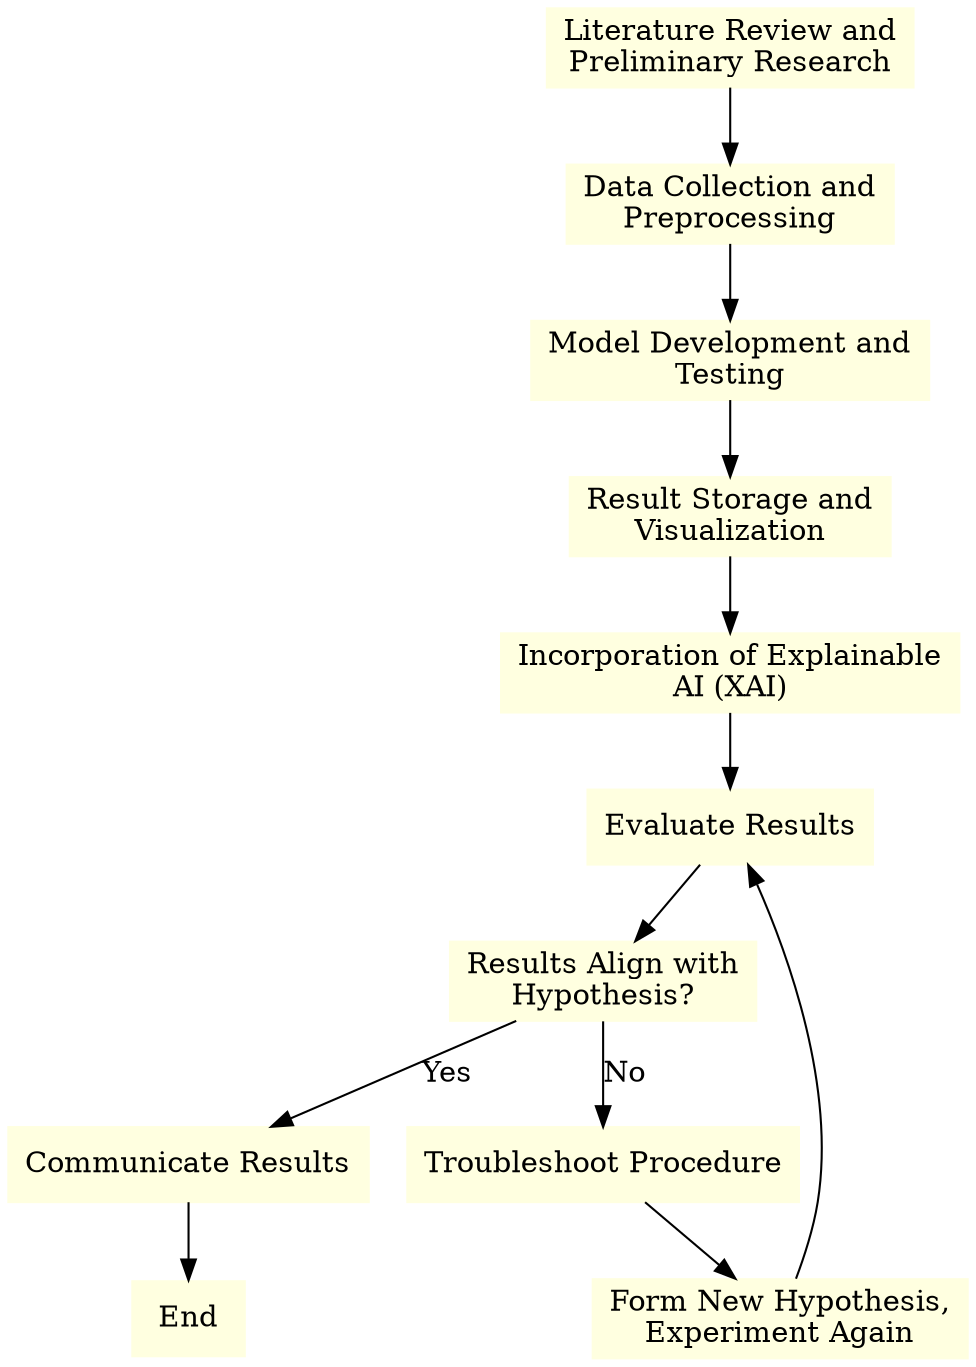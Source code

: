 digraph ProjectMethodology {
    node [shape=box, style=filled, color=lightyellow];

    Literature_Review [label="Literature Review and\nPreliminary Research"];
    Data_Collection [label="Data Collection and\nPreprocessing"];
    Model_Development [label="Model Development and\nTesting"];
    Result_Storage [label="Result Storage and\nVisualization"];
    Explainable_AI [label="Incorporation of Explainable\nAI (XAI)"];
    Evaluate_Results [label="Evaluate Results"];
    Align_Hypothesis [label="Results Align with\nHypothesis?"];
    Communicate_Results [label="Communicate Results"];
    Troubleshoot_Procedure [label="Troubleshoot Procedure"];

    New_Hypothesis_No [label="Form New Hypothesis,\nExperiment Again"];
    End [label="End"];

    Literature_Review -> Data_Collection;
    Data_Collection -> Model_Development;
    Model_Development -> Result_Storage;
    Result_Storage -> Explainable_AI;
    Explainable_AI -> Evaluate_Results;
    Evaluate_Results -> Align_Hypothesis;

    Align_Hypothesis -> Communicate_Results [label="Yes"];
    Align_Hypothesis -> Troubleshoot_Procedure [label="No"];

    Communicate_Results -> End;
    Troubleshoot_Procedure -> New_Hypothesis_No;

    New_Hypothesis_No -> Evaluate_Results;
}
